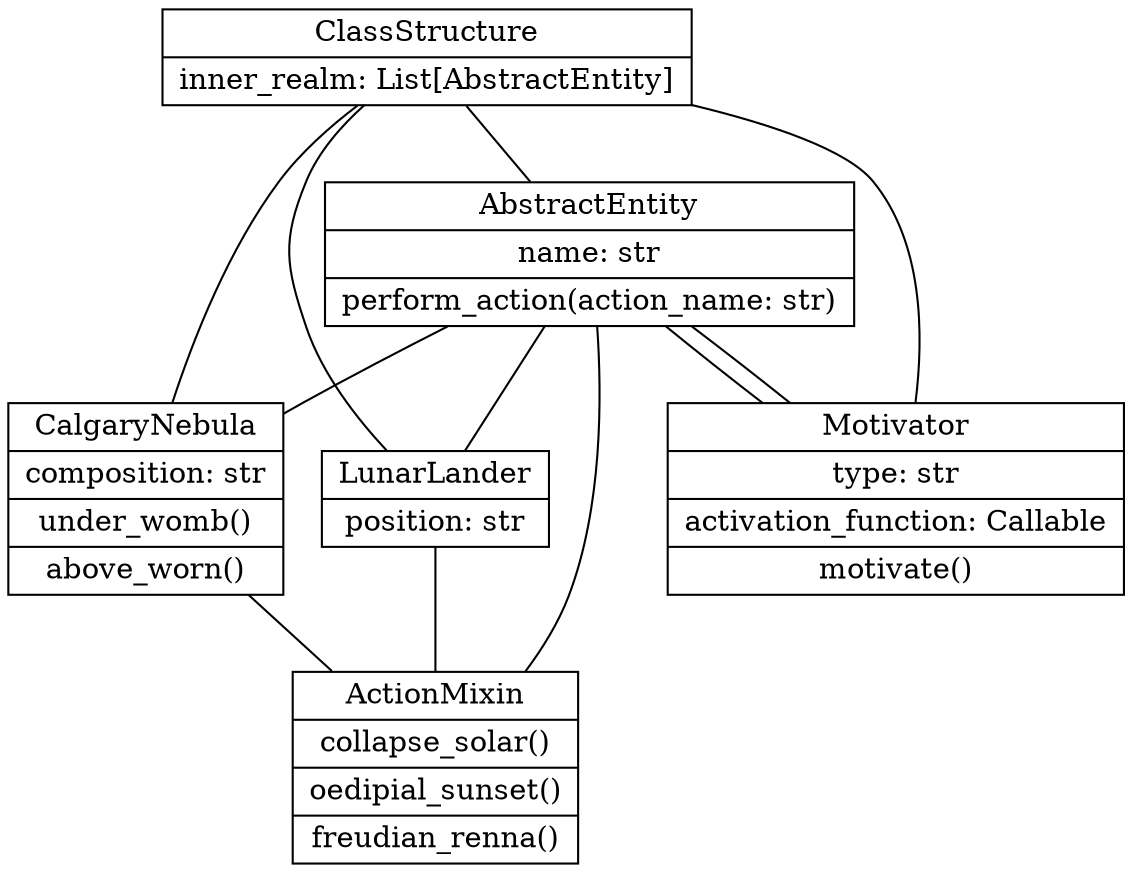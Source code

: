 digraph G {
    node [shape=record];

    ClassStructure [label="{ClassStructure|inner_realm: List[AbstractEntity]}"];
    AbstractEntity [label="{AbstractEntity|name: str|perform_action(action_name: str)}"];
    ActionMixin [label="{ActionMixin|collapse_solar()|oedipial_sunset()|freudian_renna()}"];
    LunarLander [label="{LunarLander|position: str}"];
    CalgaryNebula [label="{CalgaryNebula|composition: str|under_womb()|above_worn()}"];
    Motivator [label="{Motivator|type: str|activation_function: Callable|motivate()}"];

    ClassStructure -> AbstractEntity [dir=none];
    AbstractEntity -> ActionMixin [dir=none];
    AbstractEntity -> LunarLander [dir=none];
    AbstractEntity -> CalgaryNebula [dir=none];
    AbstractEntity -> Motivator [dir=none];

    LunarLander -> ActionMixin [dir=none];
    CalgaryNebula -> ActionMixin [dir=none];
    Motivator -> AbstractEntity [dir=none];

    ClassStructure -> LunarLander [dir=none];
    ClassStructure -> CalgaryNebula [dir=none];
    ClassStructure -> Motivator [dir=none];
}

